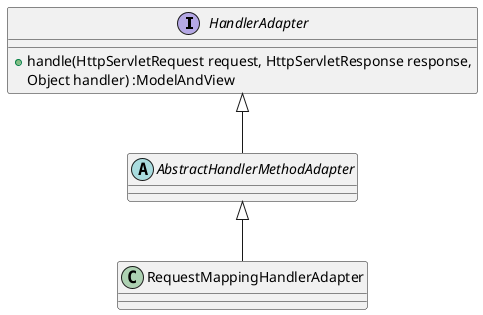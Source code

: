 @startuml

interface HandlerAdapter{
+handle(HttpServletRequest request, HttpServletResponse response,
Object handler) :ModelAndView
}

abstract class AbstractHandlerMethodAdapter
HandlerAdapter <|-- AbstractHandlerMethodAdapter

class RequestMappingHandlerAdapter

AbstractHandlerMethodAdapter <|-- RequestMappingHandlerAdapter



@enduml